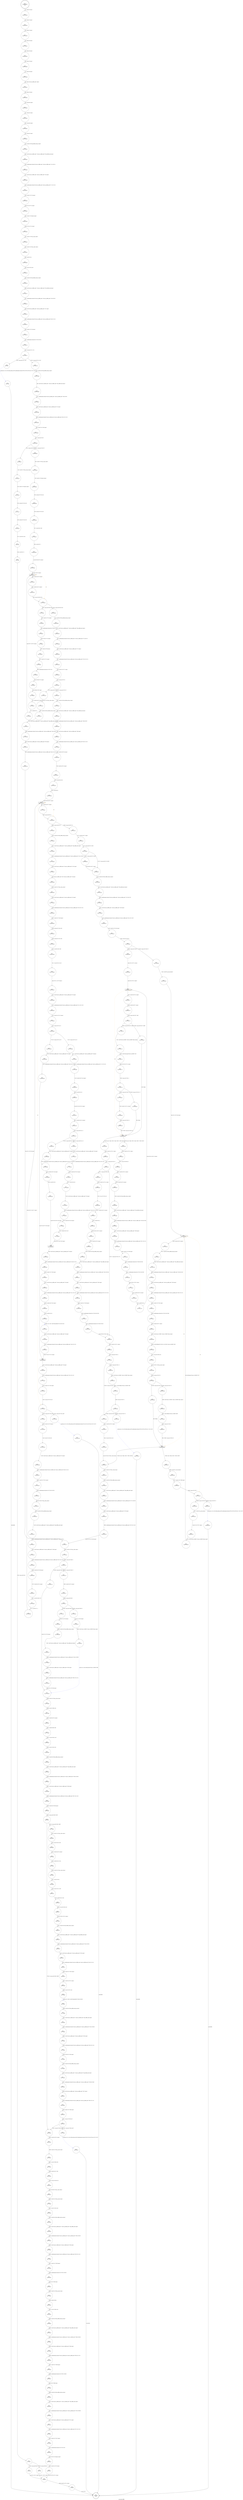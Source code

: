 digraph yy_get_next_buffer {
label="yy_get_next_buffer"
8122 [label="N8122\n(rp:0, ep:0)\nexit", shape="doublecircle"]
8123 [label="N8123\n(rp:405, ep:405)\nentry", shape="doublecircle"]
8123 -> 8125 [label="%1 = alloca i32, align 4"]
8125 [label="N8125\n(rp:404, ep:404)", shape="circle"]
8125 -> 8126 [label="%2 = alloca i8*, align 8"]
8126 [label="N8126\n(rp:403, ep:403)", shape="circle"]
8126 -> 8127 [label="%3 = alloca i8*, align 8"]
8127 [label="N8127\n(rp:402, ep:402)", shape="circle"]
8127 -> 8128 [label="%4 = alloca i64, align 8"]
8128 [label="N8128\n(rp:401, ep:401)", shape="circle"]
8128 -> 8129 [label="%5 = alloca i64, align 8"]
8129 [label="N8129\n(rp:400, ep:400)", shape="circle"]
8129 -> 8130 [label="%6 = alloca i32, align 4"]
8130 [label="N8130\n(rp:399, ep:399)", shape="circle"]
8130 -> 8131 [label="%7 = alloca i64, align 8"]
8131 [label="N8131\n(rp:398, ep:398)", shape="circle"]
8131 -> 8132 [label="%8 = alloca %struct.yy_buffer_state*, align 8"]
8132 [label="N8132\n(rp:397, ep:397)", shape="circle"]
8132 -> 8133 [label="%9 = alloca i32, align 4"]
8133 [label="N8133\n(rp:396, ep:396)", shape="circle"]
8133 -> 8134 [label="%10 = alloca i64, align 8"]
8134 [label="N8134\n(rp:395, ep:395)", shape="circle"]
8134 -> 8135 [label="%11 = alloca i32, align 4"]
8135 [label="N8135\n(rp:394, ep:394)", shape="circle"]
8135 -> 8136 [label="%12 = alloca i64, align 8"]
8136 [label="N8136\n(rp:393, ep:393)", shape="circle"]
8136 -> 8138 [label="%13 = alloca i32, align 4"]
8138 [label="N8138\n(rp:392, ep:392)", shape="circle"]
8138 -> 8139 [label="%14 = load i64, i64* @yy_buffer_stack_top, align 8"]
8139 [label="N8139\n(rp:391, ep:391)", shape="circle"]
8139 -> 8140 [label="%15 = load %struct.yy_buffer_state**, %struct.yy_buffer_state*** @yy_buffer_stack, align 8"]
8140 [label="N8140\n(rp:390, ep:390)", shape="circle"]
8140 -> 8141 [label="%16 = getelementptr inbounds %struct.yy_buffer_state*, %struct.yy_buffer_state** %15, i64 %14"]
8141 [label="N8141\n(rp:389, ep:389)", shape="circle"]
8141 -> 8142 [label="%17 = load %struct.yy_buffer_state*, %struct.yy_buffer_state** %16, align 8"]
8142 [label="N8142\n(rp:388, ep:388)", shape="circle"]
8142 -> 8143 [label="%18 = getelementptr inbounds %struct.yy_buffer_state, %struct.yy_buffer_state* %17, i32 0, i32 1"]
8143 [label="N8143\n(rp:387, ep:387)", shape="circle"]
8143 -> 8144 [label="%19 = load i8*, i8** %18, align 8"]
8144 [label="N8144\n(rp:386, ep:386)", shape="circle"]
8144 -> 8146 [label="store i8* %19, i8** %2, align 8"]
8146 [label="N8146\n(rp:385, ep:385)", shape="circle"]
8146 -> 8147 [label="%20 = load i8*, i8** @yytext, align 8"]
8147 [label="N8147\n(rp:384, ep:384)", shape="circle"]
8147 -> 8151 [label="store i8* %20, i8** %3, align 8"]
8151 [label="N8151\n(rp:383, ep:383)", shape="circle"]
8151 -> 8152 [label="%21 = load i8*, i8** @yy_c_buf_p, align 8"]
8152 [label="N8152\n(rp:382, ep:382)", shape="circle"]
8152 -> 8153 [label="%22 = load i32, i32* @yy_n_chars, align 4"]
8153 [label="N8153\n(rp:381, ep:381)", shape="circle"]
8153 -> 8154 [label="%23 = add i32 %22, 1"]
8154 [label="N8154\n(rp:380, ep:380)", shape="circle"]
8154 -> 8155 [label="%24 = sext i32 %23 to i64"]
8155 [label="N8155\n(rp:379, ep:379)", shape="circle"]
8155 -> 8156 [label="%25 = load i64, i64* @yy_buffer_stack_top, align 8"]
8156 [label="N8156\n(rp:378, ep:378)", shape="circle"]
8156 -> 8157 [label="%26 = load %struct.yy_buffer_state**, %struct.yy_buffer_state*** @yy_buffer_stack, align 8"]
8157 [label="N8157\n(rp:377, ep:377)", shape="circle"]
8157 -> 8158 [label="%27 = getelementptr inbounds %struct.yy_buffer_state*, %struct.yy_buffer_state** %26, i64 %25"]
8158 [label="N8158\n(rp:376, ep:376)", shape="circle"]
8158 -> 8159 [label="%28 = load %struct.yy_buffer_state*, %struct.yy_buffer_state** %27, align 8"]
8159 [label="N8159\n(rp:375, ep:375)", shape="circle"]
8159 -> 8160 [label="%29 = getelementptr inbounds %struct.yy_buffer_state, %struct.yy_buffer_state* %28, i32 0, i32 1"]
8160 [label="N8160\n(rp:374, ep:374)", shape="circle"]
8160 -> 8161 [label="%30 = load i8*, i8** %29, align 8"]
8161 [label="N8161\n(rp:373, ep:373)", shape="circle"]
8161 -> 8162 [label="%31 = getelementptr inbounds i8, i8* %30, i64 %24"]
8162 [label="N8162\n(rp:372, ep:372)", shape="circle"]
8162 -> 8163 [label="%32 = icmp ugt i8* %21, %31"]
8163 [label="N8163\n(rp:371, ep:371)", shape="circle"]
8163 -> 8566 [label="[%32 = icmp ugt i8* %21, %31]"]
8163 -> 8567 [label="[!(%32 = icmp ugt i8* %21, %31)]"]
8165 [label="N8165\n(rp:1, ep:1)", shape="circle"]
8165 -> 8122 [label="unreachable"]
8167 [label="N8167\n(rp:369, ep:369)", shape="circle"]
8167 -> 8168 [label="%36 = load %struct.yy_buffer_state**, %struct.yy_buffer_state*** @yy_buffer_stack, align 8"]
8168 [label="N8168\n(rp:368, ep:368)", shape="circle"]
8168 -> 8169 [label="%37 = getelementptr inbounds %struct.yy_buffer_state*, %struct.yy_buffer_state** %36, i64 %35"]
8169 [label="N8169\n(rp:367, ep:367)", shape="circle"]
8169 -> 8170 [label="%38 = load %struct.yy_buffer_state*, %struct.yy_buffer_state** %37, align 8"]
8170 [label="N8170\n(rp:366, ep:366)", shape="circle"]
8170 -> 8171 [label="%39 = getelementptr inbounds %struct.yy_buffer_state, %struct.yy_buffer_state* %38, i32 0, i32 10"]
8171 [label="N8171\n(rp:365, ep:365)", shape="circle"]
8171 -> 8172 [label="%40 = load i32, i32* %39, align 8"]
8172 [label="N8172\n(rp:364, ep:364)", shape="circle"]
8172 -> 8173 [label="%41 = icmp eq i32 %40, 0"]
8173 [label="N8173\n(rp:363, ep:363)", shape="circle"]
8173 -> 8568 [label="[%41 = icmp eq i32 %40, 0]"]
8173 -> 8569 [label="[!(%41 = icmp eq i32 %40, 0)]"]
8175 [label="N8175\n(rp:13, ep:13)", shape="circle"]
8175 -> 8176 [label="%44 = load i8*, i8** @yytext, align 8"]
8176 [label="N8176\n(rp:12, ep:12)", shape="circle"]
8176 -> 8177 [label="%45 = ptrtoint i8* %43 to i64"]
8177 [label="N8177\n(rp:11, ep:11)", shape="circle"]
8177 -> 8178 [label="%46 = ptrtoint i8* %44 to i64"]
8178 [label="N8178\n(rp:10, ep:10)", shape="circle"]
8178 -> 8179 [label="%47 = sub i64 %45, %46"]
8179 [label="N8179\n(rp:9, ep:9)", shape="circle"]
8179 -> 8180 [label="%48 = sub i64 %47, 0"]
8180 [label="N8180\n(rp:8, ep:8)", shape="circle"]
8180 -> 8181 [label="%49 = icmp eq i64 %48, 1"]
8181 [label="N8181\n(rp:7, ep:7)", shape="circle"]
8181 -> 8570 [label="[%49 = icmp eq i64 %48, 1]"]
8181 -> 8571 [label="[!(%49 = icmp eq i64 %48, 1)]"]
8187 [label="N8187\n(rp:361, ep:361)", shape="circle"]
8187 -> 8188 [label="%54 = load i8*, i8** @yytext, align 8"]
8188 [label="N8188\n(rp:360, ep:360)", shape="circle"]
8188 -> 8189 [label="%55 = ptrtoint i8* %53 to i64"]
8189 [label="N8189\n(rp:359, ep:359)", shape="circle"]
8189 -> 8190 [label="%56 = ptrtoint i8* %54 to i64"]
8190 [label="N8190\n(rp:358, ep:358)", shape="circle"]
8190 -> 8191 [label="%57 = sub i64 %55, %56"]
8191 [label="N8191\n(rp:357, ep:357)", shape="circle"]
8191 -> 8192 [label="%58 = sub i64 %57, 1"]
8192 [label="N8192\n(rp:356, ep:356)", shape="circle"]
8192 -> 8193 [label="store i64 %58, i64* %4, align 8"]
8193 [label="N8193\n(rp:355, ep:355)", shape="circle"]
8193 -> 8195 [label="store i64 0, i64* %5, align 8"]
8195 [label="N8195\n(rp:354, ep:343)", shape="box"]
8195 -> 8196 [label="%60 = load i64, i64* %5, align 8"]
8195 -> 8195 [label="@", style="dashed", color="orange"]
8195 -> 8198 [label="@", style="dashed", color="orange"]
8196 [label="N8196\n(rp:353, ep:342)", shape="circle"]
8196 -> 8197 [label="%61 = load i64, i64* %4, align 8"]
8197 [label="N8197\n(rp:352, ep:341)", shape="circle"]
8197 -> 8198 [label="%62 = icmp ult i64 %60, %61"]
8198 [label="N8198\n(rp:351, ep:340)", shape="circle"]
8198 -> 8572 [label="[%62 = icmp ult i64 %60, %61]"]
8198 -> 8573 [label="[!(%62 = icmp ult i64 %60, %61)]"]
8200 [label="N8200\n(rp:24, ep:353)", shape="circle"]
8200 -> 8201 [label="%65 = getelementptr inbounds i8, i8* %64, i32 1"]
8201 [label="N8201\n(rp:23, ep:352)", shape="circle"]
8201 -> 8202 [label="store i8* %65, i8** %3, align 8"]
8202 [label="N8202\n(rp:22, ep:351)", shape="circle"]
8202 -> 8203 [label="%66 = load i8, i8* %64, align 1"]
8203 [label="N8203\n(rp:21, ep:350)", shape="circle"]
8203 -> 8204 [label="%67 = load i8*, i8** %2, align 8"]
8204 [label="N8204\n(rp:20, ep:349)", shape="circle"]
8204 -> 8205 [label="%68 = getelementptr inbounds i8, i8* %67, i32 1"]
8205 [label="N8205\n(rp:19, ep:348)", shape="circle"]
8205 -> 8206 [label="store i8* %68, i8** %2, align 8"]
8206 [label="N8206\n(rp:18, ep:347)", shape="circle"]
8206 -> 8208 [label="store i8 %66, i8* %67, align 1"]
8208 [label="N8208\n(rp:17, ep:346)", shape="circle"]
8208 -> 8209 [label="%70 = load i64, i64* %5, align 8"]
8209 [label="N8209\n(rp:16, ep:345)", shape="circle"]
8209 -> 8210 [label="%71 = add i64 %70, 1"]
8210 [label="N8210\n(rp:15, ep:344)", shape="circle"]
8210 -> 8195 [label="store i64 %71, i64* %5, align 8"]
8213 [label="N8213\n(rp:349, ep:338)", shape="circle"]
8213 -> 8214 [label="%74 = load %struct.yy_buffer_state**, %struct.yy_buffer_state*** @yy_buffer_stack, align 8"]
8214 [label="N8214\n(rp:348, ep:337)", shape="circle"]
8214 -> 8215 [label="%75 = getelementptr inbounds %struct.yy_buffer_state*, %struct.yy_buffer_state** %74, i64 %73"]
8215 [label="N8215\n(rp:347, ep:336)", shape="circle"]
8215 -> 8216 [label="%76 = load %struct.yy_buffer_state*, %struct.yy_buffer_state** %75, align 8"]
8216 [label="N8216\n(rp:346, ep:335)", shape="circle"]
8216 -> 8217 [label="%77 = getelementptr inbounds %struct.yy_buffer_state, %struct.yy_buffer_state* %76, i32 0, i32 11"]
8217 [label="N8217\n(rp:345, ep:334)", shape="circle"]
8217 -> 8218 [label="%78 = load i32, i32* %77, align 4"]
8218 [label="N8218\n(rp:344, ep:333)", shape="circle"]
8218 -> 8219 [label="%79 = icmp eq i32 %78, 2"]
8219 [label="N8219\n(rp:343, ep:332)", shape="circle"]
8219 -> 8574 [label="[%79 = icmp eq i32 %78, 2]"]
8219 -> 8575 [label="[!(%79 = icmp eq i32 %78, 2)]"]
8221 [label="N8221\n(rp:134, ep:123)", shape="circle"]
8221 -> 8222 [label="%81 = load i64, i64* @yy_buffer_stack_top, align 8"]
8222 [label="N8222\n(rp:133, ep:122)", shape="circle"]
8222 -> 8223 [label="%82 = load %struct.yy_buffer_state**, %struct.yy_buffer_state*** @yy_buffer_stack, align 8"]
8223 [label="N8223\n(rp:132, ep:121)", shape="circle"]
8223 -> 8224 [label="%83 = getelementptr inbounds %struct.yy_buffer_state*, %struct.yy_buffer_state** %82, i64 %81"]
8224 [label="N8224\n(rp:131, ep:120)", shape="circle"]
8224 -> 8225 [label="%84 = load %struct.yy_buffer_state*, %struct.yy_buffer_state** %83, align 8"]
8225 [label="N8225\n(rp:130, ep:119)", shape="circle"]
8225 -> 8226 [label="%85 = getelementptr inbounds %struct.yy_buffer_state, %struct.yy_buffer_state* %84, i32 0, i32 4"]
8226 [label="N8226\n(rp:129, ep:118)", shape="circle"]
8226 -> 8454 [label="store i32 0, i32* %85, align 8"]
8230 [label="N8230\n(rp:341, ep:330)", shape="circle"]
8230 -> 8231 [label="%88 = load %struct.yy_buffer_state**, %struct.yy_buffer_state*** @yy_buffer_stack, align 8"]
8231 [label="N8231\n(rp:340, ep:329)", shape="circle"]
8231 -> 8232 [label="%89 = getelementptr inbounds %struct.yy_buffer_state*, %struct.yy_buffer_state** %88, i64 %87"]
8232 [label="N8232\n(rp:339, ep:328)", shape="circle"]
8232 -> 8233 [label="%90 = load %struct.yy_buffer_state*, %struct.yy_buffer_state** %89, align 8"]
8233 [label="N8233\n(rp:338, ep:327)", shape="circle"]
8233 -> 8234 [label="%91 = getelementptr inbounds %struct.yy_buffer_state, %struct.yy_buffer_state* %90, i32 0, i32 3"]
8234 [label="N8234\n(rp:337, ep:326)", shape="circle"]
8234 -> 8235 [label="%92 = load i64, i64* %91, align 8"]
8235 [label="N8235\n(rp:336, ep:325)", shape="circle"]
8235 -> 8236 [label="%93 = load i64, i64* %4, align 8"]
8236 [label="N8236\n(rp:335, ep:324)", shape="circle"]
8236 -> 8237 [label="%94 = sub i64 %92, %93"]
8237 [label="N8237\n(rp:334, ep:323)", shape="circle"]
8237 -> 8238 [label="%95 = sub i64 %94, 1"]
8238 [label="N8238\n(rp:333, ep:322)", shape="circle"]
8238 -> 8240 [label="store i64 %95, i64* %7, align 8"]
8240 [label="N8240\n(rp:332, ep:304)", shape="box"]
8240 -> 8241 [label="%97 = load i64, i64* %7, align 8"]
8240 -> 8240 [label="@", style="dashed", color="orange"]
8240 -> 8242 [label="@", style="dashed", color="orange"]
8240 -> 8309 [label="@", style="dashed", color="orange"]
8241 [label="N8241\n(rp:331, ep:303)", shape="circle"]
8241 -> 8242 [label="%98 = icmp ule i64 %97, 0"]
8242 [label="N8242\n(rp:330, ep:302)", shape="circle"]
8242 -> 8576 [label="[%98 = icmp ule i64 %97, 0]"]
8242 -> 8577 [label="[!(%98 = icmp ule i64 %97, 0)]"]
8245 [label="N8245\n(rp:213, ep:300)", shape="circle"]
8245 -> 8246 [label="%101 = load %struct.yy_buffer_state**, %struct.yy_buffer_state*** @yy_buffer_stack, align 8"]
8246 [label="N8246\n(rp:212, ep:299)", shape="circle"]
8246 -> 8247 [label="%102 = getelementptr inbounds %struct.yy_buffer_state*, %struct.yy_buffer_state** %101, i64 %100"]
8247 [label="N8247\n(rp:211, ep:298)", shape="circle"]
8247 -> 8248 [label="%103 = load %struct.yy_buffer_state*, %struct.yy_buffer_state** %102, align 8"]
8248 [label="N8248\n(rp:210, ep:297)", shape="circle"]
8248 -> 8250 [label="store %struct.yy_buffer_state* %103, %struct.yy_buffer_state** %8, align 8"]
8250 [label="N8250\n(rp:209, ep:296)", shape="circle"]
8250 -> 8251 [label="%104 = load i8*, i8** @yy_c_buf_p, align 8"]
8251 [label="N8251\n(rp:208, ep:295)", shape="circle"]
8251 -> 8252 [label="%105 = load %struct.yy_buffer_state*, %struct.yy_buffer_state** %8, align 8"]
8252 [label="N8252\n(rp:207, ep:294)", shape="circle"]
8252 -> 8253 [label="%106 = getelementptr inbounds %struct.yy_buffer_state, %struct.yy_buffer_state* %105, i32 0, i32 1"]
8253 [label="N8253\n(rp:206, ep:293)", shape="circle"]
8253 -> 8254 [label="%107 = load i8*, i8** %106, align 8"]
8254 [label="N8254\n(rp:205, ep:292)", shape="circle"]
8254 -> 8255 [label="%108 = ptrtoint i8* %104 to i64"]
8255 [label="N8255\n(rp:204, ep:291)", shape="circle"]
8255 -> 8256 [label="%109 = ptrtoint i8* %107 to i64"]
8256 [label="N8256\n(rp:203, ep:290)", shape="circle"]
8256 -> 8257 [label="%110 = sub i64 %108, %109"]
8257 [label="N8257\n(rp:202, ep:289)", shape="circle"]
8257 -> 8258 [label="%111 = trunc i64 %110 to i32"]
8258 [label="N8258\n(rp:201, ep:288)", shape="circle"]
8258 -> 8259 [label="store i32 %111, i32* %9, align 4"]
8259 [label="N8259\n(rp:200, ep:287)", shape="circle"]
8259 -> 8260 [label="%112 = load %struct.yy_buffer_state*, %struct.yy_buffer_state** %8, align 8"]
8260 [label="N8260\n(rp:199, ep:286)", shape="circle"]
8260 -> 8261 [label="%113 = getelementptr inbounds %struct.yy_buffer_state, %struct.yy_buffer_state* %112, i32 0, i32 5"]
8261 [label="N8261\n(rp:198, ep:285)", shape="circle"]
8261 -> 8262 [label="%114 = load i32, i32* %113, align 4"]
8262 [label="N8262\n(rp:197, ep:284)", shape="circle"]
8262 -> 8263 [label="%115 = icmp ne i32 %114, 0"]
8263 [label="N8263\n(rp:196, ep:283)", shape="circle"]
8263 -> 8578 [label="[%115 = icmp ne i32 %114, 0]"]
8263 -> 8579 [label="[!(%115 = icmp ne i32 %114, 0)]"]
8266 [label="N8266\n(rp:191, ep:281)", shape="circle"]
8266 -> 8267 [label="%118 = getelementptr inbounds %struct.yy_buffer_state, %struct.yy_buffer_state* %117, i32 0, i32 3"]
8267 [label="N8267\n(rp:190, ep:280)", shape="circle"]
8267 -> 8268 [label="%119 = load i64, i64* %118, align 8"]
8268 [label="N8268\n(rp:189, ep:279)", shape="circle"]
8268 -> 8269 [label="%120 = mul i64 %119, 2"]
8269 [label="N8269\n(rp:188, ep:278)", shape="circle"]
8269 -> 8270 [label="store i64 %120, i64* %10, align 8"]
8270 [label="N8270\n(rp:187, ep:277)", shape="circle"]
8270 -> 8271 [label="%121 = load i64, i64* %10, align 8"]
8271 [label="N8271\n(rp:186, ep:276)", shape="circle"]
8271 -> 8272 [label="%122 = icmp ule i64 %121, 0"]
8272 [label="N8272\n(rp:185, ep:275)", shape="circle"]
8272 -> 8580 [label="[%122 = icmp ule i64 %121, 0]"]
8272 -> 8581 [label="[!(%122 = icmp ule i64 %121, 0)]"]
8274 [label="N8274\n(rp:178, ep:273)", shape="circle"]
8274 -> 8275 [label="%125 = getelementptr inbounds %struct.yy_buffer_state, %struct.yy_buffer_state* %124, i32 0, i32 3"]
8275 [label="N8275\n(rp:177, ep:272)", shape="circle"]
8275 -> 8276 [label="%126 = load i64, i64* %125, align 8"]
8276 [label="N8276\n(rp:176, ep:271)", shape="circle"]
8276 -> 8277 [label="%127 = udiv i64 %126, 8"]
8277 [label="N8277\n(rp:175, ep:269)", shape="circle"]
8277 -> 8278 [label="%128 = load %struct.yy_buffer_state*, %struct.yy_buffer_state** %8, align 8"]
8278 [label="N8278\n(rp:174, ep:267)", shape="circle"]
8278 -> 8279 [label="%129 = getelementptr inbounds %struct.yy_buffer_state, %struct.yy_buffer_state* %128, i32 0, i32 3"]
8279 [label="N8279\n(rp:173, ep:265)", shape="circle"]
8279 -> 8280 [label="%130 = load i64, i64* %129, align 8"]
8280 [label="N8280\n(rp:172, ep:263)", shape="circle"]
8280 -> 8281 [label="%131 = add i64 %130, %127"]
8281 [label="N8281\n(rp:171, ep:261)", shape="circle"]
8281 -> 8289 [label="store i64 %131, i64* %129, align 8"]
8284 [label="N8284\n(rp:183, ep:268)", shape="circle"]
8284 -> 8285 [label="%134 = getelementptr inbounds %struct.yy_buffer_state, %struct.yy_buffer_state* %133, i32 0, i32 3"]
8285 [label="N8285\n(rp:182, ep:266)", shape="circle"]
8285 -> 8286 [label="%135 = load i64, i64* %134, align 8"]
8286 [label="N8286\n(rp:181, ep:264)", shape="circle"]
8286 -> 8287 [label="%136 = mul i64 %135, 2"]
8287 [label="N8287\n(rp:180, ep:262)", shape="circle"]
8287 -> 8289 [label="store i64 %136, i64* %134, align 8"]
8289 [label="N8289\n(rp:170, ep:260)", shape="box"]
8289 -> 8290 [label="%138 = load %struct.yy_buffer_state*, %struct.yy_buffer_state** %8, align 8"]
8290 [label="N8290\n(rp:169, ep:259)", shape="circle"]
8290 -> 8291 [label="%139 = getelementptr inbounds %struct.yy_buffer_state, %struct.yy_buffer_state* %138, i32 0, i32 1"]
8291 [label="N8291\n(rp:168, ep:258)", shape="circle"]
8291 -> 8292 [label="%140 = load i8*, i8** %139, align 8"]
8292 [label="N8292\n(rp:167, ep:257)", shape="circle"]
8292 -> 8293 [label="%141 = load %struct.yy_buffer_state*, %struct.yy_buffer_state** %8, align 8"]
8293 [label="N8293\n(rp:166, ep:256)", shape="circle"]
8293 -> 8294 [label="%142 = getelementptr inbounds %struct.yy_buffer_state, %struct.yy_buffer_state* %141, i32 0, i32 3"]
8294 [label="N8294\n(rp:165, ep:255)", shape="circle"]
8294 -> 8295 [label="%143 = load i64, i64* %142, align 8"]
8295 [label="N8295\n(rp:164, ep:254)", shape="circle"]
8295 -> 8296 [label="%144 = add i64 %143, 2"]
8296 [label="N8296\n(rp:163, ep:253)", shape="circle"]
8296 -> 8297 [label="yyrealloc --@-- %145 = call i8* @yyrealloc(i8* %140, i64 %144)", style="dashed", color="blue"]
8297 [label="N8297\n(rp:162, ep:251)", shape="circle"]
8297 -> 8298 [label="%146 = load %struct.yy_buffer_state*, %struct.yy_buffer_state** %8, align 8"]
8298 [label="N8298\n(rp:161, ep:249)", shape="circle"]
8298 -> 8299 [label="%147 = getelementptr inbounds %struct.yy_buffer_state, %struct.yy_buffer_state* %146, i32 0, i32 1"]
8299 [label="N8299\n(rp:160, ep:247)", shape="circle"]
8299 -> 8305 [label="store i8* %145, i8** %147, align 8"]
8302 [label="N8302\n(rp:194, ep:250)", shape="circle"]
8302 -> 8303 [label="%150 = getelementptr inbounds %struct.yy_buffer_state, %struct.yy_buffer_state* %149, i32 0, i32 1"]
8303 [label="N8303\n(rp:193, ep:248)", shape="circle"]
8303 -> 8305 [label="store i8* null, i8** %150, align 8"]
8305 [label="N8305\n(rp:159, ep:246)", shape="box"]
8305 -> 8306 [label="%152 = load %struct.yy_buffer_state*, %struct.yy_buffer_state** %8, align 8"]
8306 [label="N8306\n(rp:158, ep:245)", shape="circle"]
8306 -> 8307 [label="%153 = getelementptr inbounds %struct.yy_buffer_state, %struct.yy_buffer_state* %152, i32 0, i32 1"]
8307 [label="N8307\n(rp:157, ep:244)", shape="circle"]
8307 -> 8308 [label="%154 = load i8*, i8** %153, align 8"]
8308 [label="N8308\n(rp:156, ep:243)", shape="circle"]
8308 -> 8309 [label="%155 = icmp ne i8* %154, null"]
8309 [label="N8309\n(rp:155, ep:242)", shape="circle"]
8309 -> 8582 [label="[%155 = icmp ne i8* %154, null]"]
8309 -> 8583 [label="[!(%155 = icmp ne i8* %154, null)]"]
8311 [label="N8311\n(rp:153, ep:125)", shape="circle"]
8311 -> 8122 [label="unreachable"]
8313 [label="N8313\n(rp:151, ep:320)", shape="circle"]
8313 -> 8314 [label="%159 = sext i32 %158 to i64"]
8314 [label="N8314\n(rp:150, ep:319)", shape="circle"]
8314 -> 8315 [label="%160 = load %struct.yy_buffer_state*, %struct.yy_buffer_state** %8, align 8"]
8315 [label="N8315\n(rp:149, ep:318)", shape="circle"]
8315 -> 8316 [label="%161 = getelementptr inbounds %struct.yy_buffer_state, %struct.yy_buffer_state* %160, i32 0, i32 1"]
8316 [label="N8316\n(rp:148, ep:317)", shape="circle"]
8316 -> 8317 [label="%162 = load i8*, i8** %161, align 8"]
8317 [label="N8317\n(rp:147, ep:316)", shape="circle"]
8317 -> 8318 [label="%163 = getelementptr inbounds i8, i8* %162, i64 %159"]
8318 [label="N8318\n(rp:146, ep:315)", shape="circle"]
8318 -> 8319 [label="store i8* %163, i8** @yy_c_buf_p, align 8"]
8319 [label="N8319\n(rp:145, ep:314)", shape="circle"]
8319 -> 8320 [label="%164 = load i64, i64* @yy_buffer_stack_top, align 8"]
8320 [label="N8320\n(rp:144, ep:313)", shape="circle"]
8320 -> 8321 [label="%165 = load %struct.yy_buffer_state**, %struct.yy_buffer_state*** @yy_buffer_stack, align 8"]
8321 [label="N8321\n(rp:143, ep:312)", shape="circle"]
8321 -> 8322 [label="%166 = getelementptr inbounds %struct.yy_buffer_state*, %struct.yy_buffer_state** %165, i64 %164"]
8322 [label="N8322\n(rp:142, ep:311)", shape="circle"]
8322 -> 8323 [label="%167 = load %struct.yy_buffer_state*, %struct.yy_buffer_state** %166, align 8"]
8323 [label="N8323\n(rp:141, ep:310)", shape="circle"]
8323 -> 8324 [label="%168 = getelementptr inbounds %struct.yy_buffer_state, %struct.yy_buffer_state* %167, i32 0, i32 3"]
8324 [label="N8324\n(rp:140, ep:309)", shape="circle"]
8324 -> 8325 [label="%169 = load i64, i64* %168, align 8"]
8325 [label="N8325\n(rp:139, ep:308)", shape="circle"]
8325 -> 8326 [label="%170 = load i64, i64* %4, align 8"]
8326 [label="N8326\n(rp:138, ep:307)", shape="circle"]
8326 -> 8327 [label="%171 = sub i64 %169, %170"]
8327 [label="N8327\n(rp:137, ep:306)", shape="circle"]
8327 -> 8328 [label="%172 = sub i64 %171, 1"]
8328 [label="N8328\n(rp:136, ep:305)", shape="circle"]
8328 -> 8240 [label="store i64 %172, i64* %7, align 8"]
8331 [label="N8331\n(rp:328, ep:240)", shape="circle"]
8331 -> 8332 [label="%175 = icmp ugt i64 %174, 8192"]
8332 [label="N8332\n(rp:327, ep:239)", shape="circle"]
8332 -> 8584 [label="[%175 = icmp ugt i64 %174, 8192]"]
8332 -> 8335 [label="[!(%175 = icmp ugt i64 %174, 8192)]"]
8335 [label="N8335\n(rp:325, ep:237)", shape="circle"]
8335 -> 8336 [label="%178 = load i64, i64* @yy_buffer_stack_top, align 8"]
8336 [label="N8336\n(rp:324, ep:236)", shape="circle"]
8336 -> 8337 [label="%179 = load %struct.yy_buffer_state**, %struct.yy_buffer_state*** @yy_buffer_stack, align 8"]
8337 [label="N8337\n(rp:323, ep:235)", shape="circle"]
8337 -> 8338 [label="%180 = getelementptr inbounds %struct.yy_buffer_state*, %struct.yy_buffer_state** %179, i64 %178"]
8338 [label="N8338\n(rp:322, ep:234)", shape="circle"]
8338 -> 8339 [label="%181 = load %struct.yy_buffer_state*, %struct.yy_buffer_state** %180, align 8"]
8339 [label="N8339\n(rp:321, ep:233)", shape="circle"]
8339 -> 8340 [label="%182 = getelementptr inbounds %struct.yy_buffer_state, %struct.yy_buffer_state* %181, i32 0, i32 6"]
8340 [label="N8340\n(rp:320, ep:232)", shape="circle"]
8340 -> 8341 [label="%183 = load i32, i32* %182, align 8"]
8341 [label="N8341\n(rp:319, ep:231)", shape="circle"]
8341 -> 8342 [label="%184 = icmp ne i32 %183, 0"]
8342 [label="N8342\n(rp:318, ep:230)", shape="circle"]
8342 -> 8586 [label="[%184 = icmp ne i32 %183, 0]"]
8342 -> 8587 [label="[!(%184 = icmp ne i32 %183, 0)]"]
8346 [label="N8346\n(rp:283, ep:195)", shape="circle"]
8346 -> 8348 [label="store i64 0, i64* %12, align 8"]
8348 [label="N8348\n(rp:282, ep:178)", shape="box"]
8348 -> 8349 [label="%187 = load i64, i64* %12, align 8"]
8348 -> 8348 [label="@", style="dashed", color="orange"]
8348 -> 8360 [label="@", style="dashed", color="orange"]
8349 [label="N8349\n(rp:281, ep:177)", shape="circle"]
8349 -> 8350 [label="%188 = load i64, i64* %7, align 8"]
8350 [label="N8350\n(rp:280, ep:176)", shape="circle"]
8350 -> 8351 [label="%189 = icmp ult i64 %187, %188"]
8351 [label="N8351\n(rp:279, ep:175)", shape="circle"]
8351 -> 8588 [label="[%189 = icmp ult i64 %187, %188]"]
8351 -> 8589 [label="[!(%189 = icmp ult i64 %187, %188)]"]
8353 [label="N8353\n(rp:276, ep:173)", shape="circle"]
8353 -> 8354 [label="%192 = call i32 @_IO_getc(%struct._IO_FILE* %191)"]
8354 [label="N8354\n(rp:275, ep:172)", shape="circle"]
8354 -> 8355 [label="store i32 %192, i32* %11, align 4"]
8355 [label="N8355\n(rp:274, ep:171)", shape="circle"]
8355 -> 8356 [label="%193 = icmp ne i32 %192, -1"]
8356 [label="N8356\n(rp:273, ep:170)", shape="circle"]
8356 -> 8591 [label="[%193 = icmp ne i32 %192, -1]"]
8356 -> 8592 [label="[!(%193 = icmp ne i32 %192, -1)]"]
8358 [label="N8358\n(rp:270, ep:168)", shape="circle"]
8358 -> 8359 [label="%196 = icmp ne i32 %195, 10"]
8359 [label="N8359\n(rp:269, ep:167)", shape="circle"]
8359 -> 8360 [label="198 = [%196 = icmp ne i32 %195, 10]"]
8360 [label="N8360\n(rp:268, ep:164)", shape="box"]
8360 -> 8595 [label="[%198 = phi i1 [ false, %190 ], [ false, %186 ], [ %196, %194 ]]"]
8360 -> 8596 [label="[!(%198 = phi i1 [ false, %190 ], [ false, %186 ], [ %196, %194 ])]"]
8362 [label="N8362\n(rp:229, ep:193)", shape="circle"]
8362 -> 8363 [label="%201 = trunc i32 %200 to i8"]
8363 [label="N8363\n(rp:228, ep:192)", shape="circle"]
8363 -> 8364 [label="%202 = load i64, i64* %12, align 8"]
8364 [label="N8364\n(rp:227, ep:191)", shape="circle"]
8364 -> 8365 [label="%203 = load i64, i64* %4, align 8"]
8365 [label="N8365\n(rp:226, ep:190)", shape="circle"]
8365 -> 8366 [label="%204 = load i64, i64* @yy_buffer_stack_top, align 8"]
8366 [label="N8366\n(rp:225, ep:189)", shape="circle"]
8366 -> 8367 [label="%205 = load %struct.yy_buffer_state**, %struct.yy_buffer_state*** @yy_buffer_stack, align 8"]
8367 [label="N8367\n(rp:224, ep:188)", shape="circle"]
8367 -> 8368 [label="%206 = getelementptr inbounds %struct.yy_buffer_state*, %struct.yy_buffer_state** %205, i64 %204"]
8368 [label="N8368\n(rp:223, ep:187)", shape="circle"]
8368 -> 8369 [label="%207 = load %struct.yy_buffer_state*, %struct.yy_buffer_state** %206, align 8"]
8369 [label="N8369\n(rp:222, ep:186)", shape="circle"]
8369 -> 8370 [label="%208 = getelementptr inbounds %struct.yy_buffer_state, %struct.yy_buffer_state* %207, i32 0, i32 1"]
8370 [label="N8370\n(rp:221, ep:185)", shape="circle"]
8370 -> 8371 [label="%209 = load i8*, i8** %208, align 8"]
8371 [label="N8371\n(rp:220, ep:184)", shape="circle"]
8371 -> 8372 [label="%210 = getelementptr inbounds i8, i8* %209, i64 %203"]
8372 [label="N8372\n(rp:219, ep:183)", shape="circle"]
8372 -> 8373 [label="%211 = getelementptr inbounds i8, i8* %210, i64 %202"]
8373 [label="N8373\n(rp:218, ep:182)", shape="circle"]
8373 -> 8375 [label="store i8 %201, i8* %211, align 1"]
8375 [label="N8375\n(rp:217, ep:181)", shape="circle"]
8375 -> 8376 [label="%213 = load i64, i64* %12, align 8"]
8376 [label="N8376\n(rp:216, ep:180)", shape="circle"]
8376 -> 8377 [label="%214 = add i64 %213, 1"]
8377 [label="N8377\n(rp:215, ep:179)", shape="circle"]
8377 -> 8348 [label="store i64 %214, i64* %12, align 8"]
8380 [label="N8380\n(rp:266, ep:162)", shape="circle"]
8380 -> 8381 [label="%217 = icmp eq i32 %216, 10"]
8381 [label="N8381\n(rp:265, ep:161)", shape="circle"]
8381 -> 8597 [label="[%217 = icmp eq i32 %216, 10]"]
8381 -> 8398 [label="[!(%217 = icmp eq i32 %216, 10)]"]
8383 [label="N8383\n(rp:263, ep:159)", shape="circle"]
8383 -> 8384 [label="%220 = trunc i32 %219 to i8"]
8384 [label="N8384\n(rp:262, ep:158)", shape="circle"]
8384 -> 8385 [label="%221 = load i64, i64* %12, align 8"]
8385 [label="N8385\n(rp:261, ep:157)", shape="circle"]
8385 -> 8386 [label="%222 = add i64 %221, 1"]
8386 [label="N8386\n(rp:260, ep:156)", shape="circle"]
8386 -> 8387 [label="store i64 %222, i64* %12, align 8"]
8387 [label="N8387\n(rp:259, ep:155)", shape="circle"]
8387 -> 8388 [label="%223 = load i64, i64* %4, align 8"]
8388 [label="N8388\n(rp:258, ep:154)", shape="circle"]
8388 -> 8389 [label="%224 = load i64, i64* @yy_buffer_stack_top, align 8"]
8389 [label="N8389\n(rp:257, ep:153)", shape="circle"]
8389 -> 8390 [label="%225 = load %struct.yy_buffer_state**, %struct.yy_buffer_state*** @yy_buffer_stack, align 8"]
8390 [label="N8390\n(rp:256, ep:152)", shape="circle"]
8390 -> 8391 [label="%226 = getelementptr inbounds %struct.yy_buffer_state*, %struct.yy_buffer_state** %225, i64 %224"]
8391 [label="N8391\n(rp:255, ep:151)", shape="circle"]
8391 -> 8392 [label="%227 = load %struct.yy_buffer_state*, %struct.yy_buffer_state** %226, align 8"]
8392 [label="N8392\n(rp:254, ep:150)", shape="circle"]
8392 -> 8393 [label="%228 = getelementptr inbounds %struct.yy_buffer_state, %struct.yy_buffer_state* %227, i32 0, i32 1"]
8393 [label="N8393\n(rp:253, ep:149)", shape="circle"]
8393 -> 8394 [label="%229 = load i8*, i8** %228, align 8"]
8394 [label="N8394\n(rp:252, ep:148)", shape="circle"]
8394 -> 8395 [label="%230 = getelementptr inbounds i8, i8* %229, i64 %223"]
8395 [label="N8395\n(rp:251, ep:147)", shape="circle"]
8395 -> 8396 [label="%231 = getelementptr inbounds i8, i8* %230, i64 %221"]
8396 [label="N8396\n(rp:250, ep:146)", shape="circle"]
8396 -> 8398 [label="store i8 %220, i8* %231, align 1"]
8398 [label="N8398\n(rp:249, ep:145)", shape="circle"]
8398 -> 8399 [label="%233 = load i32, i32* %11, align 4"]
8399 [label="N8399\n(rp:248, ep:144)", shape="circle"]
8399 -> 8400 [label="%234 = icmp eq i32 %233, -1"]
8400 [label="N8400\n(rp:247, ep:143)", shape="circle"]
8400 -> 8599 [label="[%234 = icmp eq i32 %233, -1]"]
8400 -> 8407 [label="[!(%234 = icmp eq i32 %233, -1)]"]
8402 [label="N8402\n(rp:245, ep:141)", shape="circle"]
8402 -> 8403 [label="%237 = call i32 @ferror(%struct._IO_FILE* %236)"]
8403 [label="N8403\n(rp:244, ep:140)", shape="circle"]
8403 -> 8404 [label="%238 = icmp ne i32 %237, 0"]
8404 [label="N8404\n(rp:243, ep:139)", shape="circle"]
8404 -> 8601 [label="[%238 = icmp ne i32 %237, 0]"]
8404 -> 8407 [label="[!(%238 = icmp ne i32 %237, 0)]"]
8406 [label="N8406\n(rp:231, ep:127)", shape="circle"]
8406 -> 8122 [label="unreachable"]
8407 [label="N8407\n(rp:242, ep:138)", shape="circle"]
8407 -> 8408 [label="%241 = load i64, i64* %12, align 8"]
8408 [label="N8408\n(rp:241, ep:137)", shape="circle"]
8408 -> 8409 [label="%242 = trunc i64 %241 to i32"]
8409 [label="N8409\n(rp:240, ep:136)", shape="circle"]
8409 -> 8446 [label="store i32 %242, i32* @yy_n_chars, align 4"]
8412 [label="N8412\n(rp:316, ep:228)", shape="circle"]
8412 -> 8414 [label="store i32 0, i32* %244, align 4"]
8414 [label="N8414\n(rp:315, ep:219)", shape="box"]
8414 -> 8415 [label="%246 = load i64, i64* %4, align 8"]
8414 -> 8414 [label="@", style="dashed", color="orange"]
8414 -> 8433 [label="@", style="dashed", color="orange"]
8414 -> 8437 [label="@", style="dashed", color="orange"]
8415 [label="N8415\n(rp:314, ep:218)", shape="circle"]
8415 -> 8416 [label="%247 = load i64, i64* @yy_buffer_stack_top, align 8"]
8416 [label="N8416\n(rp:313, ep:217)", shape="circle"]
8416 -> 8417 [label="%248 = load %struct.yy_buffer_state**, %struct.yy_buffer_state*** @yy_buffer_stack, align 8"]
8417 [label="N8417\n(rp:312, ep:216)", shape="circle"]
8417 -> 8418 [label="%249 = getelementptr inbounds %struct.yy_buffer_state*, %struct.yy_buffer_state** %248, i64 %247"]
8418 [label="N8418\n(rp:311, ep:215)", shape="circle"]
8418 -> 8419 [label="%250 = load %struct.yy_buffer_state*, %struct.yy_buffer_state** %249, align 8"]
8419 [label="N8419\n(rp:310, ep:214)", shape="circle"]
8419 -> 8420 [label="%251 = getelementptr inbounds %struct.yy_buffer_state, %struct.yy_buffer_state* %250, i32 0, i32 1"]
8420 [label="N8420\n(rp:309, ep:213)", shape="circle"]
8420 -> 8421 [label="%252 = load i8*, i8** %251, align 8"]
8421 [label="N8421\n(rp:308, ep:212)", shape="circle"]
8421 -> 8422 [label="%253 = getelementptr inbounds i8, i8* %252, i64 %246"]
8422 [label="N8422\n(rp:307, ep:211)", shape="circle"]
8422 -> 8423 [label="%254 = load i64, i64* %7, align 8"]
8423 [label="N8423\n(rp:306, ep:210)", shape="circle"]
8423 -> 8424 [label="%255 = load %struct._IO_FILE*, %struct._IO_FILE** @yyin, align 8"]
8424 [label="N8424\n(rp:305, ep:209)", shape="circle"]
8424 -> 8425 [label="%256 = call i64 @fread(i8* %253, i64 1, i64 %254, %struct._IO_FILE* %255)"]
8425 [label="N8425\n(rp:304, ep:208)", shape="circle"]
8425 -> 8426 [label="%257 = trunc i64 %256 to i32"]
8426 [label="N8426\n(rp:303, ep:207)", shape="circle"]
8426 -> 8427 [label="store i32 %257, i32* @yy_n_chars, align 4"]
8427 [label="N8427\n(rp:302, ep:206)", shape="circle"]
8427 -> 8428 [label="%258 = icmp eq i32 %257, 0"]
8428 [label="N8428\n(rp:301, ep:205)", shape="circle"]
8428 -> 8603 [label="[%258 = icmp eq i32 %257, 0]"]
8428 -> 8604 [label="[!(%258 = icmp eq i32 %257, 0)]"]
8430 [label="N8430\n(rp:298, ep:203)", shape="circle"]
8430 -> 8431 [label="%261 = call i32 @ferror(%struct._IO_FILE* %260)"]
8431 [label="N8431\n(rp:297, ep:202)", shape="circle"]
8431 -> 8432 [label="%262 = icmp ne i32 %261, 0"]
8432 [label="N8432\n(rp:296, ep:201)", shape="circle"]
8432 -> 8433 [label="264 = [%262 = icmp ne i32 %261, 0]"]
8433 [label="N8433\n(rp:295, ep:199)", shape="box"]
8433 -> 8607 [label="[%264 = phi i1 [ false, %245 ], [ %262, %259 ]]"]
8433 -> 8446 [label="[!(%264 = phi i1 [ false, %245 ], [ %262, %259 ])]"]
8435 [label="N8435\n(rp:293, ep:226)", shape="circle"]
8435 -> 8436 [label="%267 = load i32, i32* %266, align 4"]
8436 [label="N8436\n(rp:292, ep:225)", shape="circle"]
8436 -> 8437 [label="%268 = icmp ne i32 %267, 4"]
8437 [label="N8437\n(rp:291, ep:224)", shape="circle"]
8437 -> 8609 [label="[%268 = icmp ne i32 %267, 4]"]
8437 -> 8610 [label="[!(%268 = icmp ne i32 %267, 4)]"]
8439 [label="N8439\n(rp:285, ep:197)", shape="circle"]
8439 -> 8122 [label="unreachable"]
8441 [label="N8441\n(rp:289, ep:222)", shape="circle"]
8441 -> 8442 [label="store i32 0, i32* %271, align 4"]
8442 [label="N8442\n(rp:288, ep:221)", shape="circle"]
8442 -> 8443 [label="%272 = load %struct._IO_FILE*, %struct._IO_FILE** @yyin, align 8"]
8443 [label="N8443\n(rp:287, ep:220)", shape="circle"]
8443 -> 8414 [label="call void @clearerr(%struct._IO_FILE* %272)"]
8446 [label="N8446\n(rp:239, ep:135)", shape="circle"]
8446 -> 8447 [label="%275 = load i32, i32* @yy_n_chars, align 4"]
8447 [label="N8447\n(rp:238, ep:134)", shape="circle"]
8447 -> 8448 [label="%276 = load i64, i64* @yy_buffer_stack_top, align 8"]
8448 [label="N8448\n(rp:237, ep:133)", shape="circle"]
8448 -> 8449 [label="%277 = load %struct.yy_buffer_state**, %struct.yy_buffer_state*** @yy_buffer_stack, align 8"]
8449 [label="N8449\n(rp:236, ep:132)", shape="circle"]
8449 -> 8450 [label="%278 = getelementptr inbounds %struct.yy_buffer_state*, %struct.yy_buffer_state** %277, i64 %276"]
8450 [label="N8450\n(rp:235, ep:131)", shape="circle"]
8450 -> 8451 [label="%279 = load %struct.yy_buffer_state*, %struct.yy_buffer_state** %278, align 8"]
8451 [label="N8451\n(rp:234, ep:130)", shape="circle"]
8451 -> 8452 [label="%280 = getelementptr inbounds %struct.yy_buffer_state, %struct.yy_buffer_state* %279, i32 0, i32 4"]
8452 [label="N8452\n(rp:233, ep:129)", shape="circle"]
8452 -> 8454 [label="store i32 %275, i32* %280, align 8"]
8454 [label="N8454\n(rp:128, ep:117)", shape="circle"]
8454 -> 8455 [label="%282 = load i32, i32* @yy_n_chars, align 4"]
8455 [label="N8455\n(rp:127, ep:116)", shape="circle"]
8455 -> 8456 [label="%283 = icmp eq i32 %282, 0"]
8456 [label="N8456\n(rp:126, ep:115)", shape="circle"]
8456 -> 8611 [label="[%283 = icmp eq i32 %282, 0]"]
8456 -> 8612 [label="[!(%283 = icmp eq i32 %282, 0)]"]
8458 [label="N8458\n(rp:123, ep:112)", shape="circle"]
8458 -> 8459 [label="%286 = icmp eq i64 %285, 0"]
8459 [label="N8459\n(rp:122, ep:111)", shape="circle"]
8459 -> 8613 [label="[%286 = icmp eq i64 %285, 0]"]
8459 -> 8614 [label="[!(%286 = icmp eq i64 %285, 0)]"]
8461 [label="N8461\n(rp:113, ep:102)", shape="circle"]
8461 -> 8462 [label="%288 = load %struct._IO_FILE*, %struct._IO_FILE** @yyin, align 8"]
8462 [label="N8462\n(rp:112, ep:101)", shape="circle"]
8462 -> 8475 [label="yyrestart --@-- call void @yyrestart(%struct._IO_FILE* %288)", style="dashed", color="blue"]
8465 [label="N8465\n(rp:120, ep:109)", shape="circle"]
8465 -> 8466 [label="%290 = load i64, i64* @yy_buffer_stack_top, align 8"]
8466 [label="N8466\n(rp:119, ep:108)", shape="circle"]
8466 -> 8467 [label="%291 = load %struct.yy_buffer_state**, %struct.yy_buffer_state*** @yy_buffer_stack, align 8"]
8467 [label="N8467\n(rp:118, ep:107)", shape="circle"]
8467 -> 8468 [label="%292 = getelementptr inbounds %struct.yy_buffer_state*, %struct.yy_buffer_state** %291, i64 %290"]
8468 [label="N8468\n(rp:117, ep:106)", shape="circle"]
8468 -> 8469 [label="%293 = load %struct.yy_buffer_state*, %struct.yy_buffer_state** %292, align 8"]
8469 [label="N8469\n(rp:116, ep:105)", shape="circle"]
8469 -> 8470 [label="%294 = getelementptr inbounds %struct.yy_buffer_state, %struct.yy_buffer_state* %293, i32 0, i32 11"]
8470 [label="N8470\n(rp:115, ep:104)", shape="circle"]
8470 -> 8475 [label="store i32 2, i32* %294, align 4"]
8475 [label="N8475\n(rp:111, ep:100)", shape="circle"]
8475 -> 8476 [label="%298 = load i32, i32* @yy_n_chars, align 4"]
8476 [label="N8476\n(rp:110, ep:99)", shape="circle"]
8476 -> 8477 [label="%299 = sext i32 %298 to i64"]
8477 [label="N8477\n(rp:109, ep:98)", shape="circle"]
8477 -> 8478 [label="%300 = load i64, i64* %4, align 8"]
8478 [label="N8478\n(rp:108, ep:97)", shape="circle"]
8478 -> 8479 [label="%301 = add i64 %299, %300"]
8479 [label="N8479\n(rp:107, ep:96)", shape="circle"]
8479 -> 8480 [label="%302 = trunc i64 %301 to i32"]
8480 [label="N8480\n(rp:106, ep:95)", shape="circle"]
8480 -> 8481 [label="%303 = sext i32 %302 to i64"]
8481 [label="N8481\n(rp:105, ep:94)", shape="circle"]
8481 -> 8482 [label="%304 = load i64, i64* @yy_buffer_stack_top, align 8"]
8482 [label="N8482\n(rp:104, ep:93)", shape="circle"]
8482 -> 8483 [label="%305 = load %struct.yy_buffer_state**, %struct.yy_buffer_state*** @yy_buffer_stack, align 8"]
8483 [label="N8483\n(rp:103, ep:92)", shape="circle"]
8483 -> 8484 [label="%306 = getelementptr inbounds %struct.yy_buffer_state*, %struct.yy_buffer_state** %305, i64 %304"]
8484 [label="N8484\n(rp:102, ep:91)", shape="circle"]
8484 -> 8485 [label="%307 = load %struct.yy_buffer_state*, %struct.yy_buffer_state** %306, align 8"]
8485 [label="N8485\n(rp:101, ep:90)", shape="circle"]
8485 -> 8486 [label="%308 = getelementptr inbounds %struct.yy_buffer_state, %struct.yy_buffer_state* %307, i32 0, i32 3"]
8486 [label="N8486\n(rp:100, ep:89)", shape="circle"]
8486 -> 8487 [label="%309 = load i64, i64* %308, align 8"]
8487 [label="N8487\n(rp:99, ep:88)", shape="circle"]
8487 -> 8488 [label="%310 = icmp ugt i64 %303, %309"]
8488 [label="N8488\n(rp:98, ep:87)", shape="circle"]
8488 -> 8615 [label="[%310 = icmp ugt i64 %303, %309]"]
8488 -> 8526 [label="[!(%310 = icmp ugt i64 %303, %309)]"]
8491 [label="N8491\n(rp:96, ep:85)", shape="circle"]
8491 -> 8492 [label="%313 = sext i32 %312 to i64"]
8492 [label="N8492\n(rp:95, ep:84)", shape="circle"]
8492 -> 8493 [label="%314 = load i64, i64* %4, align 8"]
8493 [label="N8493\n(rp:94, ep:83)", shape="circle"]
8493 -> 8494 [label="%315 = add i64 %313, %314"]
8494 [label="N8494\n(rp:93, ep:82)", shape="circle"]
8494 -> 8495 [label="%316 = load i32, i32* @yy_n_chars, align 4"]
8495 [label="N8495\n(rp:92, ep:81)", shape="circle"]
8495 -> 8496 [label="%317 = ashr i32 %316, 1"]
8496 [label="N8496\n(rp:91, ep:80)", shape="circle"]
8496 -> 8497 [label="%318 = sext i32 %317 to i64"]
8497 [label="N8497\n(rp:90, ep:79)", shape="circle"]
8497 -> 8498 [label="%319 = add i64 %315, %318"]
8498 [label="N8498\n(rp:89, ep:78)", shape="circle"]
8498 -> 8499 [label="%320 = trunc i64 %319 to i32"]
8499 [label="N8499\n(rp:88, ep:77)", shape="circle"]
8499 -> 8500 [label="store i32 %320, i32* %13, align 4"]
8500 [label="N8500\n(rp:87, ep:76)", shape="circle"]
8500 -> 8501 [label="%321 = load i64, i64* @yy_buffer_stack_top, align 8"]
8501 [label="N8501\n(rp:86, ep:75)", shape="circle"]
8501 -> 8502 [label="%322 = load %struct.yy_buffer_state**, %struct.yy_buffer_state*** @yy_buffer_stack, align 8"]
8502 [label="N8502\n(rp:85, ep:74)", shape="circle"]
8502 -> 8503 [label="%323 = getelementptr inbounds %struct.yy_buffer_state*, %struct.yy_buffer_state** %322, i64 %321"]
8503 [label="N8503\n(rp:84, ep:73)", shape="circle"]
8503 -> 8504 [label="%324 = load %struct.yy_buffer_state*, %struct.yy_buffer_state** %323, align 8"]
8504 [label="N8504\n(rp:83, ep:72)", shape="circle"]
8504 -> 8505 [label="%325 = getelementptr inbounds %struct.yy_buffer_state, %struct.yy_buffer_state* %324, i32 0, i32 1"]
8505 [label="N8505\n(rp:82, ep:71)", shape="circle"]
8505 -> 8506 [label="%326 = load i8*, i8** %325, align 8"]
8506 [label="N8506\n(rp:81, ep:70)", shape="circle"]
8506 -> 8507 [label="%327 = load i32, i32* %13, align 4"]
8507 [label="N8507\n(rp:80, ep:69)", shape="circle"]
8507 -> 8508 [label="%328 = sext i32 %327 to i64"]
8508 [label="N8508\n(rp:79, ep:68)", shape="circle"]
8508 -> 8509 [label="yyrealloc --@-- %329 = call i8* @yyrealloc(i8* %326, i64 %328)", style="dashed", color="blue"]
8509 [label="N8509\n(rp:78, ep:67)", shape="circle"]
8509 -> 8510 [label="%330 = load i64, i64* @yy_buffer_stack_top, align 8"]
8510 [label="N8510\n(rp:77, ep:66)", shape="circle"]
8510 -> 8511 [label="%331 = load %struct.yy_buffer_state**, %struct.yy_buffer_state*** @yy_buffer_stack, align 8"]
8511 [label="N8511\n(rp:76, ep:65)", shape="circle"]
8511 -> 8512 [label="%332 = getelementptr inbounds %struct.yy_buffer_state*, %struct.yy_buffer_state** %331, i64 %330"]
8512 [label="N8512\n(rp:75, ep:64)", shape="circle"]
8512 -> 8513 [label="%333 = load %struct.yy_buffer_state*, %struct.yy_buffer_state** %332, align 8"]
8513 [label="N8513\n(rp:74, ep:63)", shape="circle"]
8513 -> 8514 [label="%334 = getelementptr inbounds %struct.yy_buffer_state, %struct.yy_buffer_state* %333, i32 0, i32 1"]
8514 [label="N8514\n(rp:73, ep:62)", shape="circle"]
8514 -> 8515 [label="store i8* %329, i8** %334, align 8"]
8515 [label="N8515\n(rp:72, ep:61)", shape="circle"]
8515 -> 8516 [label="%335 = load i64, i64* @yy_buffer_stack_top, align 8"]
8516 [label="N8516\n(rp:71, ep:60)", shape="circle"]
8516 -> 8517 [label="%336 = load %struct.yy_buffer_state**, %struct.yy_buffer_state*** @yy_buffer_stack, align 8"]
8517 [label="N8517\n(rp:70, ep:59)", shape="circle"]
8517 -> 8518 [label="%337 = getelementptr inbounds %struct.yy_buffer_state*, %struct.yy_buffer_state** %336, i64 %335"]
8518 [label="N8518\n(rp:69, ep:58)", shape="circle"]
8518 -> 8519 [label="%338 = load %struct.yy_buffer_state*, %struct.yy_buffer_state** %337, align 8"]
8519 [label="N8519\n(rp:68, ep:57)", shape="circle"]
8519 -> 8520 [label="%339 = getelementptr inbounds %struct.yy_buffer_state, %struct.yy_buffer_state* %338, i32 0, i32 1"]
8520 [label="N8520\n(rp:67, ep:56)", shape="circle"]
8520 -> 8521 [label="%340 = load i8*, i8** %339, align 8"]
8521 [label="N8521\n(rp:66, ep:55)", shape="circle"]
8521 -> 8522 [label="%341 = icmp ne i8* %340, null"]
8522 [label="N8522\n(rp:65, ep:54)", shape="circle"]
8522 -> 8618 [label="[!(%341 = icmp ne i8* %340, null)]"]
8522 -> 8526 [label="[%341 = icmp ne i8* %340, null]"]
8524 [label="N8524\n(rp:26, ep:15)", shape="circle"]
8524 -> 8122 [label="unreachable"]
8526 [label="N8526\n(rp:64, ep:53)", shape="circle"]
8526 -> 8527 [label="%345 = load i64, i64* %4, align 8"]
8527 [label="N8527\n(rp:63, ep:52)", shape="circle"]
8527 -> 8528 [label="%346 = load i32, i32* @yy_n_chars, align 4"]
8528 [label="N8528\n(rp:62, ep:51)", shape="circle"]
8528 -> 8529 [label="%347 = sext i32 %346 to i64"]
8529 [label="N8529\n(rp:61, ep:50)", shape="circle"]
8529 -> 8530 [label="%348 = add i64 %347, %345"]
8530 [label="N8530\n(rp:60, ep:49)", shape="circle"]
8530 -> 8531 [label="%349 = trunc i64 %348 to i32"]
8531 [label="N8531\n(rp:59, ep:48)", shape="circle"]
8531 -> 8532 [label="store i32 %349, i32* @yy_n_chars, align 4"]
8532 [label="N8532\n(rp:58, ep:47)", shape="circle"]
8532 -> 8533 [label="%350 = load i32, i32* @yy_n_chars, align 4"]
8533 [label="N8533\n(rp:57, ep:46)", shape="circle"]
8533 -> 8534 [label="%351 = sext i32 %350 to i64"]
8534 [label="N8534\n(rp:56, ep:45)", shape="circle"]
8534 -> 8535 [label="%352 = load i64, i64* @yy_buffer_stack_top, align 8"]
8535 [label="N8535\n(rp:55, ep:44)", shape="circle"]
8535 -> 8536 [label="%353 = load %struct.yy_buffer_state**, %struct.yy_buffer_state*** @yy_buffer_stack, align 8"]
8536 [label="N8536\n(rp:54, ep:43)", shape="circle"]
8536 -> 8537 [label="%354 = getelementptr inbounds %struct.yy_buffer_state*, %struct.yy_buffer_state** %353, i64 %352"]
8537 [label="N8537\n(rp:53, ep:42)", shape="circle"]
8537 -> 8538 [label="%355 = load %struct.yy_buffer_state*, %struct.yy_buffer_state** %354, align 8"]
8538 [label="N8538\n(rp:52, ep:41)", shape="circle"]
8538 -> 8539 [label="%356 = getelementptr inbounds %struct.yy_buffer_state, %struct.yy_buffer_state* %355, i32 0, i32 1"]
8539 [label="N8539\n(rp:51, ep:40)", shape="circle"]
8539 -> 8540 [label="%357 = load i8*, i8** %356, align 8"]
8540 [label="N8540\n(rp:50, ep:39)", shape="circle"]
8540 -> 8541 [label="%358 = getelementptr inbounds i8, i8* %357, i64 %351"]
8541 [label="N8541\n(rp:49, ep:38)", shape="circle"]
8541 -> 8542 [label="store i8 0, i8* %358, align 1"]
8542 [label="N8542\n(rp:48, ep:37)", shape="circle"]
8542 -> 8543 [label="%359 = load i32, i32* @yy_n_chars, align 4"]
8543 [label="N8543\n(rp:47, ep:36)", shape="circle"]
8543 -> 8544 [label="%360 = add i32 %359, 1"]
8544 [label="N8544\n(rp:46, ep:35)", shape="circle"]
8544 -> 8545 [label="%361 = sext i32 %360 to i64"]
8545 [label="N8545\n(rp:45, ep:34)", shape="circle"]
8545 -> 8546 [label="%362 = load i64, i64* @yy_buffer_stack_top, align 8"]
8546 [label="N8546\n(rp:44, ep:33)", shape="circle"]
8546 -> 8547 [label="%363 = load %struct.yy_buffer_state**, %struct.yy_buffer_state*** @yy_buffer_stack, align 8"]
8547 [label="N8547\n(rp:43, ep:32)", shape="circle"]
8547 -> 8548 [label="%364 = getelementptr inbounds %struct.yy_buffer_state*, %struct.yy_buffer_state** %363, i64 %362"]
8548 [label="N8548\n(rp:42, ep:31)", shape="circle"]
8548 -> 8549 [label="%365 = load %struct.yy_buffer_state*, %struct.yy_buffer_state** %364, align 8"]
8549 [label="N8549\n(rp:41, ep:30)", shape="circle"]
8549 -> 8550 [label="%366 = getelementptr inbounds %struct.yy_buffer_state, %struct.yy_buffer_state* %365, i32 0, i32 1"]
8550 [label="N8550\n(rp:40, ep:29)", shape="circle"]
8550 -> 8551 [label="%367 = load i8*, i8** %366, align 8"]
8551 [label="N8551\n(rp:39, ep:28)", shape="circle"]
8551 -> 8552 [label="%368 = getelementptr inbounds i8, i8* %367, i64 %361"]
8552 [label="N8552\n(rp:38, ep:27)", shape="circle"]
8552 -> 8553 [label="store i8 0, i8* %368, align 1"]
8553 [label="N8553\n(rp:37, ep:26)", shape="circle"]
8553 -> 8554 [label="%369 = load i64, i64* @yy_buffer_stack_top, align 8"]
8554 [label="N8554\n(rp:36, ep:25)", shape="circle"]
8554 -> 8555 [label="%370 = load %struct.yy_buffer_state**, %struct.yy_buffer_state*** @yy_buffer_stack, align 8"]
8555 [label="N8555\n(rp:35, ep:24)", shape="circle"]
8555 -> 8556 [label="%371 = getelementptr inbounds %struct.yy_buffer_state*, %struct.yy_buffer_state** %370, i64 %369"]
8556 [label="N8556\n(rp:34, ep:23)", shape="circle"]
8556 -> 8557 [label="%372 = load %struct.yy_buffer_state*, %struct.yy_buffer_state** %371, align 8"]
8557 [label="N8557\n(rp:33, ep:22)", shape="circle"]
8557 -> 8558 [label="%373 = getelementptr inbounds %struct.yy_buffer_state, %struct.yy_buffer_state* %372, i32 0, i32 1"]
8558 [label="N8558\n(rp:32, ep:21)", shape="circle"]
8558 -> 8559 [label="%374 = load i8*, i8** %373, align 8"]
8559 [label="N8559\n(rp:31, ep:20)", shape="circle"]
8559 -> 8560 [label="%375 = getelementptr inbounds i8, i8* %374, i64 0"]
8560 [label="N8560\n(rp:30, ep:19)", shape="circle"]
8560 -> 8561 [label="store i8* %375, i8** @yytext, align 8"]
8561 [label="N8561\n(rp:29, ep:18)", shape="circle"]
8561 -> 8562 [label="%376 = load i32, i32* %6, align 4"]
8562 [label="N8562\n(rp:28, ep:17)", shape="circle"]
8562 -> 8564 [label="store i32 %376, i32* %1, align 4"]
8564 [label="N8564\n(rp:4, ep:4)", shape="circle"]
8564 -> 8565 [label="%378 = load i32, i32* %1, align 4"]
8565 [label="N8565\n(rp:3, ep:3)", shape="circle"]
8565 -> 8122 [label="ret i32 %378"]
8566 [label="N8566\n(rp:2, ep:2)", shape="circle"]
8566 -> 8165 [label="yy_fatal_error --@-- call void @yy_fatal_error(i8* getelementptr inbounds ([56 x i8], [56 x i8]* @.str.5, i32 0, i32 0))", style="dashed", color="blue"]
8567 [label="N8567\n(rp:370, ep:370)", shape="circle"]
8567 -> 8167 [label="%35 = load i64, i64* @yy_buffer_stack_top, align 8"]
8568 [label="N8568\n(rp:14, ep:14)", shape="circle"]
8568 -> 8175 [label="%43 = load i8*, i8** @yy_c_buf_p, align 8"]
8569 [label="N8569\n(rp:362, ep:362)", shape="circle"]
8569 -> 8187 [label="%53 = load i8*, i8** @yy_c_buf_p, align 8"]
8570 [label="N8570\n(rp:5, ep:5)", shape="circle"]
8570 -> 8564 [label="store i32 1, i32* %1, align 4"]
8571 [label="N8571\n(rp:6, ep:6)", shape="circle"]
8571 -> 8564 [label="store i32 2, i32* %1, align 4"]
8572 [label="N8572\n(rp:25, ep:354)", shape="circle"]
8572 -> 8200 [label="%64 = load i8*, i8** %3, align 8"]
8573 [label="N8573\n(rp:350, ep:339)", shape="circle"]
8573 -> 8213 [label="%73 = load i64, i64* @yy_buffer_stack_top, align 8"]
8574 [label="N8574\n(rp:135, ep:124)", shape="circle"]
8574 -> 8221 [label="store i32 0, i32* @yy_n_chars, align 4"]
8575 [label="N8575\n(rp:342, ep:331)", shape="circle"]
8575 -> 8230 [label="%87 = load i64, i64* @yy_buffer_stack_top, align 8"]
8576 [label="N8576\n(rp:214, ep:301)", shape="circle"]
8576 -> 8245 [label="%100 = load i64, i64* @yy_buffer_stack_top, align 8"]
8577 [label="N8577\n(rp:329, ep:241)", shape="circle"]
8577 -> 8331 [label="%174 = load i64, i64* %7, align 8"]
8578 [label="N8578\n(rp:192, ep:282)", shape="circle"]
8578 -> 8266 [label="%117 = load %struct.yy_buffer_state*, %struct.yy_buffer_state** %8, align 8"]
8579 [label="N8579\n(rp:195, ep:252)", shape="circle"]
8579 -> 8302 [label="%149 = load %struct.yy_buffer_state*, %struct.yy_buffer_state** %8, align 8"]
8580 [label="N8580\n(rp:179, ep:274)", shape="circle"]
8580 -> 8274 [label="%124 = load %struct.yy_buffer_state*, %struct.yy_buffer_state** %8, align 8"]
8581 [label="N8581\n(rp:184, ep:270)", shape="circle"]
8581 -> 8284 [label="%133 = load %struct.yy_buffer_state*, %struct.yy_buffer_state** %8, align 8"]
8582 [label="N8582\n(rp:152, ep:321)", shape="circle"]
8582 -> 8313 [label="%158 = load i32, i32* %9, align 4"]
8583 [label="N8583\n(rp:154, ep:126)", shape="circle"]
8583 -> 8311 [label="yy_fatal_error --@-- call void @yy_fatal_error(i8* getelementptr inbounds ([44 x i8], [44 x i8]* @.str.6, i32 0, i32 0))", style="dashed", color="blue"]
8584 [label="N8584\n(rp:326, ep:238)", shape="circle"]
8584 -> 8335 [label="store i64 8192, i64* %7, align 8"]
8586 [label="N8586\n(rp:284, ep:196)", shape="circle"]
8586 -> 8346 [label="store i32 42, i32* %11, align 4"]
8587 [label="N8587\n(rp:317, ep:229)", shape="circle"]
8587 -> 8412 [label="%244 = call i32* @__errno_location()"]
8588 [label="N8588\n(rp:277, ep:174)", shape="circle"]
8588 -> 8353 [label="%191 = load %struct._IO_FILE*, %struct._IO_FILE** @yyin, align 8"]
8589 [label="N8589\n(rp:278, ep:165)", shape="circle"]
8589 -> 8360 [label="198 = [false]"]
8591 [label="N8591\n(rp:271, ep:169)", shape="circle"]
8591 -> 8358 [label="%195 = load i32, i32* %11, align 4"]
8592 [label="N8592\n(rp:272, ep:166)", shape="circle"]
8592 -> 8360 [label="198 = [false]"]
8595 [label="N8595\n(rp:230, ep:194)", shape="circle"]
8595 -> 8362 [label="%200 = load i32, i32* %11, align 4"]
8596 [label="N8596\n(rp:267, ep:163)", shape="circle"]
8596 -> 8380 [label="%216 = load i32, i32* %11, align 4"]
8597 [label="N8597\n(rp:264, ep:160)", shape="circle"]
8597 -> 8383 [label="%219 = load i32, i32* %11, align 4"]
8599 [label="N8599\n(rp:246, ep:142)", shape="circle"]
8599 -> 8402 [label="%236 = load %struct._IO_FILE*, %struct._IO_FILE** @yyin, align 8"]
8601 [label="N8601\n(rp:232, ep:128)", shape="circle"]
8601 -> 8406 [label="yy_fatal_error --@-- call void @yy_fatal_error(i8* getelementptr inbounds ([29 x i8], [29 x i8]* @.str.7, i32 0, i32 0))", style="dashed", color="blue"]
8603 [label="N8603\n(rp:299, ep:204)", shape="circle"]
8603 -> 8430 [label="%260 = load %struct._IO_FILE*, %struct._IO_FILE** @yyin, align 8"]
8604 [label="N8604\n(rp:300, ep:200)", shape="circle"]
8604 -> 8433 [label="264 = [false]"]
8607 [label="N8607\n(rp:294, ep:227)", shape="circle"]
8607 -> 8435 [label="%266 = call i32* @__errno_location()"]
8609 [label="N8609\n(rp:286, ep:198)", shape="circle"]
8609 -> 8439 [label="yy_fatal_error --@-- call void @yy_fatal_error(i8* getelementptr inbounds ([29 x i8], [29 x i8]* @.str.7, i32 0, i32 0))", style="dashed", color="blue"]
8610 [label="N8610\n(rp:290, ep:223)", shape="circle"]
8610 -> 8441 [label="%271 = call i32* @__errno_location()"]
8611 [label="N8611\n(rp:124, ep:113)", shape="circle"]
8611 -> 8458 [label="%285 = load i64, i64* %4, align 8"]
8612 [label="N8612\n(rp:125, ep:114)", shape="circle"]
8612 -> 8475 [label="store i32 0, i32* %6, align 4"]
8613 [label="N8613\n(rp:114, ep:103)", shape="circle"]
8613 -> 8461 [label="store i32 1, i32* %6, align 4"]
8614 [label="N8614\n(rp:121, ep:110)", shape="circle"]
8614 -> 8465 [label="store i32 2, i32* %6, align 4"]
8615 [label="N8615\n(rp:97, ep:86)", shape="circle"]
8615 -> 8491 [label="%312 = load i32, i32* @yy_n_chars, align 4"]
8618 [label="N8618\n(rp:27, ep:16)", shape="circle"]
8618 -> 8524 [label="yy_fatal_error --@-- call void @yy_fatal_error(i8* getelementptr inbounds ([46 x i8], [46 x i8]* @.str.8, i32 0, i32 0))", style="dashed", color="blue"]
}
